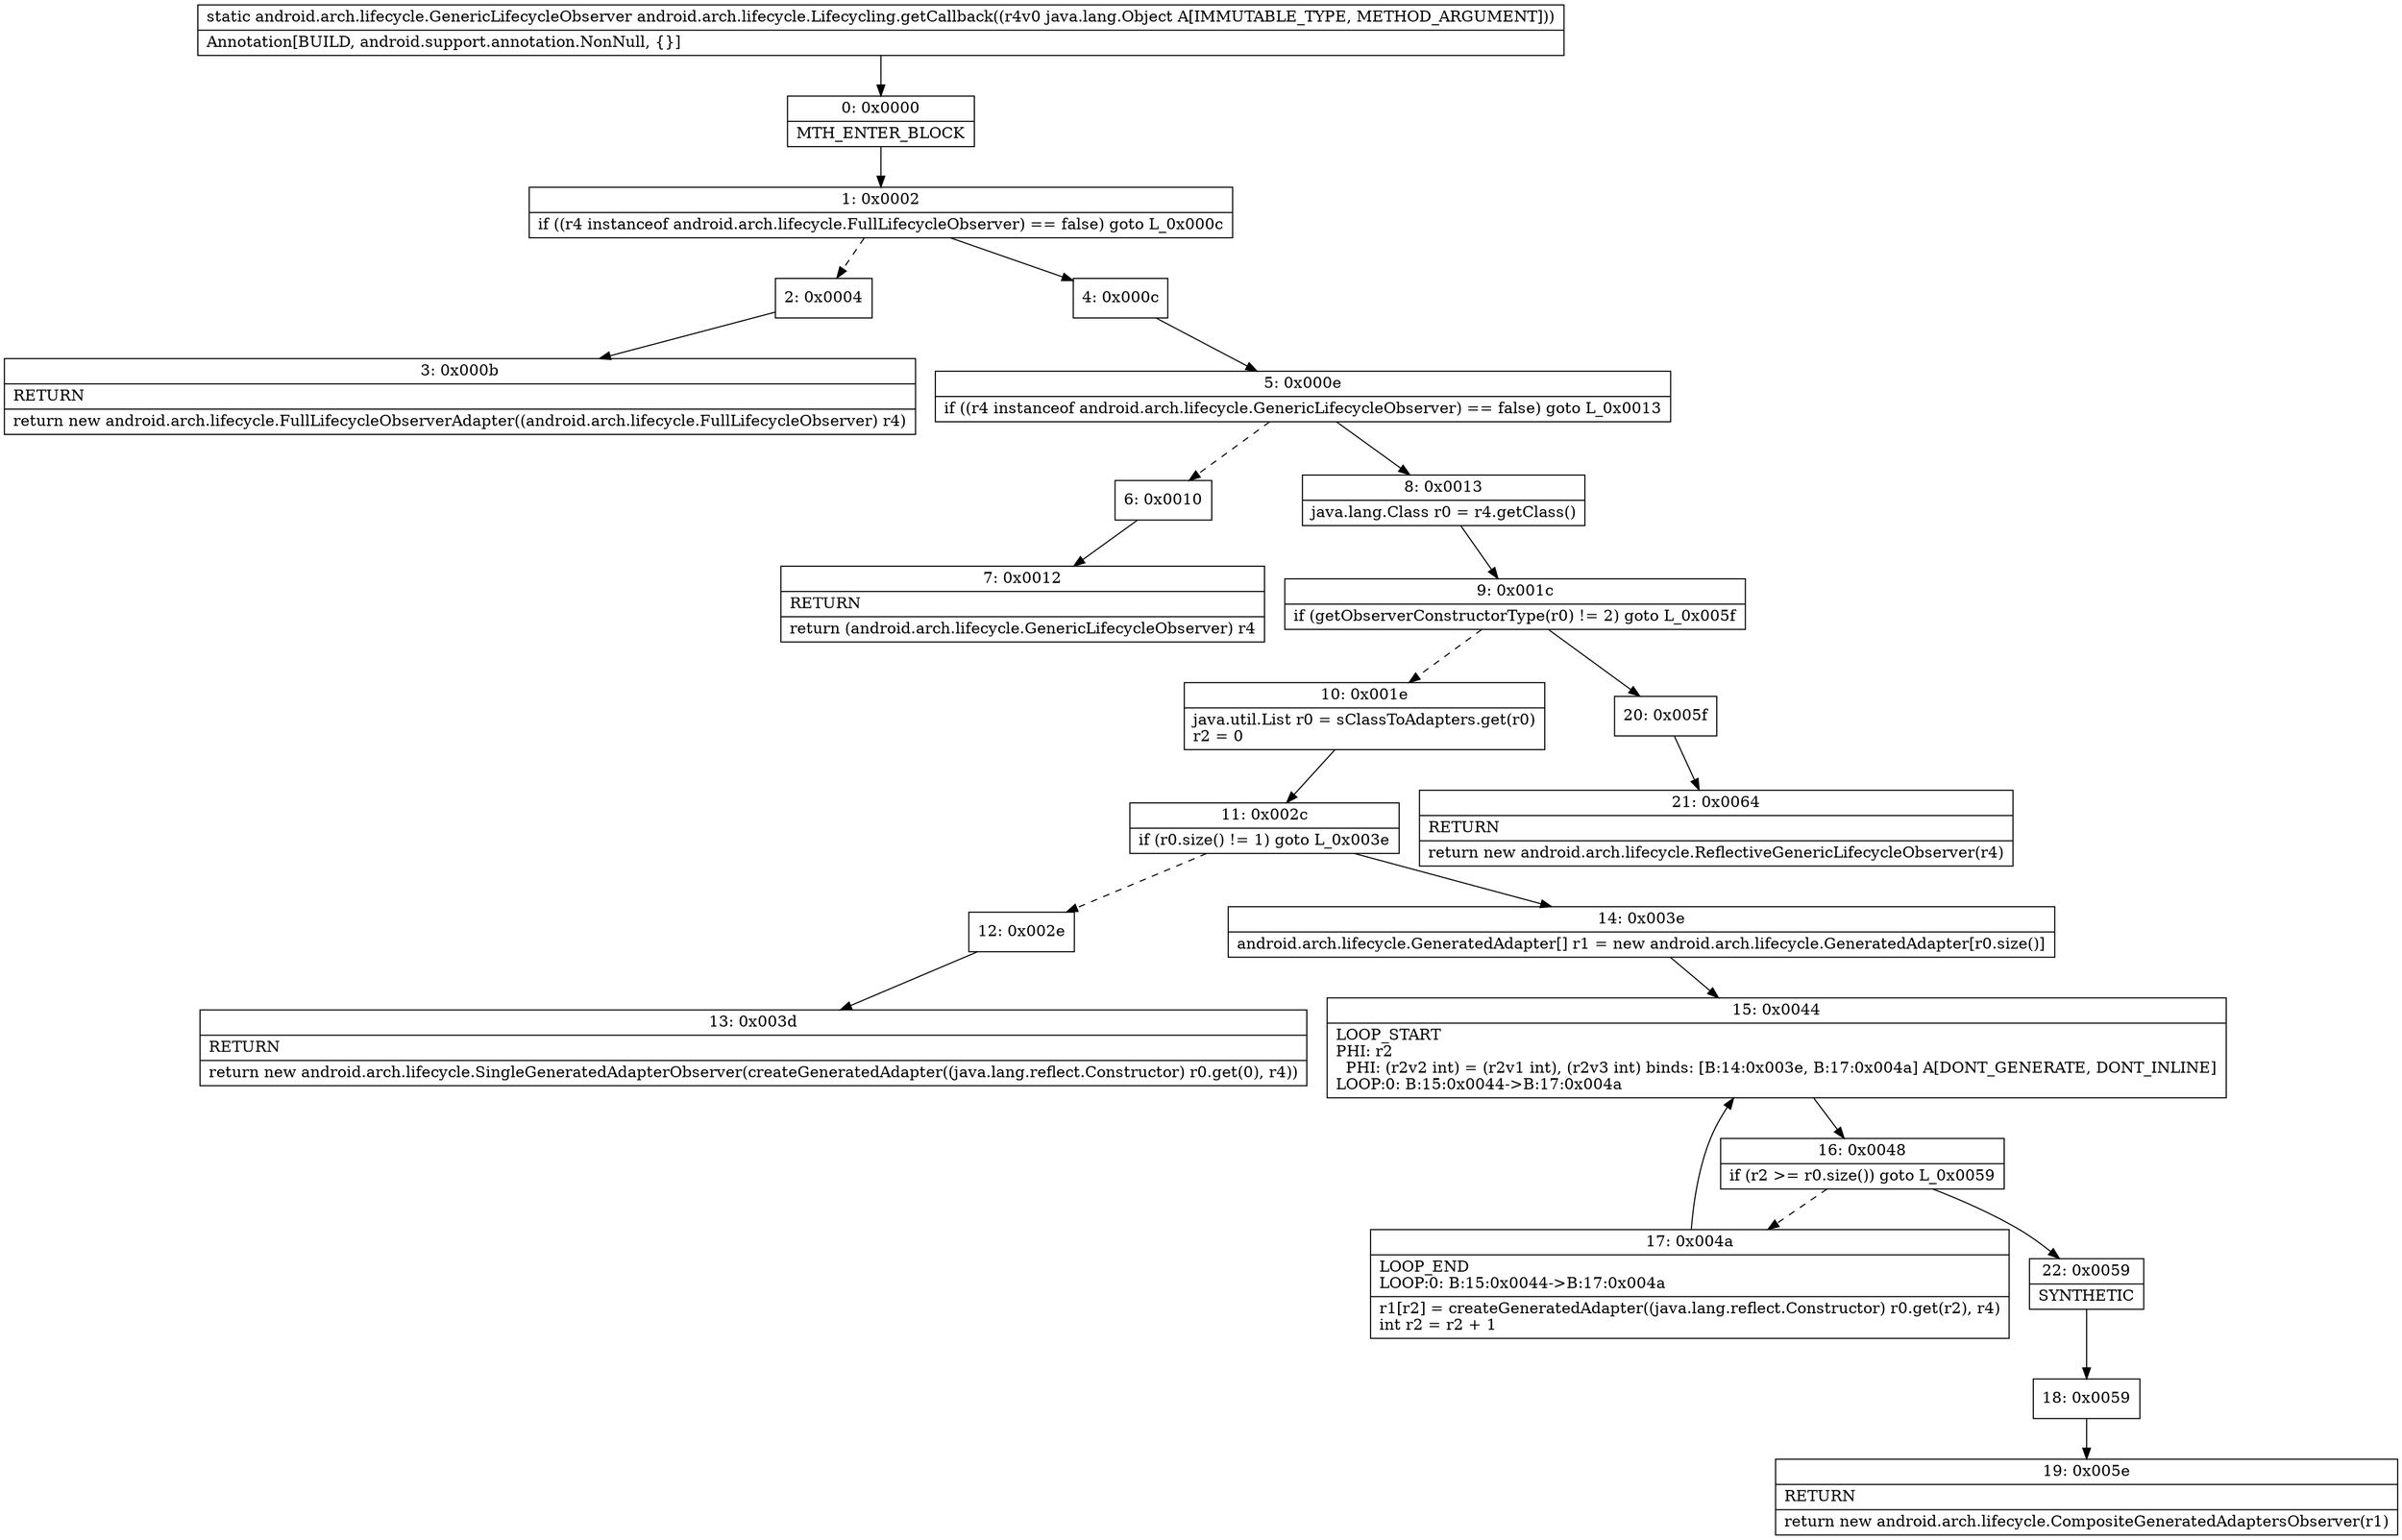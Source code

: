 digraph "CFG forandroid.arch.lifecycle.Lifecycling.getCallback(Ljava\/lang\/Object;)Landroid\/arch\/lifecycle\/GenericLifecycleObserver;" {
Node_0 [shape=record,label="{0\:\ 0x0000|MTH_ENTER_BLOCK\l}"];
Node_1 [shape=record,label="{1\:\ 0x0002|if ((r4 instanceof android.arch.lifecycle.FullLifecycleObserver) == false) goto L_0x000c\l}"];
Node_2 [shape=record,label="{2\:\ 0x0004}"];
Node_3 [shape=record,label="{3\:\ 0x000b|RETURN\l|return new android.arch.lifecycle.FullLifecycleObserverAdapter((android.arch.lifecycle.FullLifecycleObserver) r4)\l}"];
Node_4 [shape=record,label="{4\:\ 0x000c}"];
Node_5 [shape=record,label="{5\:\ 0x000e|if ((r4 instanceof android.arch.lifecycle.GenericLifecycleObserver) == false) goto L_0x0013\l}"];
Node_6 [shape=record,label="{6\:\ 0x0010}"];
Node_7 [shape=record,label="{7\:\ 0x0012|RETURN\l|return (android.arch.lifecycle.GenericLifecycleObserver) r4\l}"];
Node_8 [shape=record,label="{8\:\ 0x0013|java.lang.Class r0 = r4.getClass()\l}"];
Node_9 [shape=record,label="{9\:\ 0x001c|if (getObserverConstructorType(r0) != 2) goto L_0x005f\l}"];
Node_10 [shape=record,label="{10\:\ 0x001e|java.util.List r0 = sClassToAdapters.get(r0)\lr2 = 0\l}"];
Node_11 [shape=record,label="{11\:\ 0x002c|if (r0.size() != 1) goto L_0x003e\l}"];
Node_12 [shape=record,label="{12\:\ 0x002e}"];
Node_13 [shape=record,label="{13\:\ 0x003d|RETURN\l|return new android.arch.lifecycle.SingleGeneratedAdapterObserver(createGeneratedAdapter((java.lang.reflect.Constructor) r0.get(0), r4))\l}"];
Node_14 [shape=record,label="{14\:\ 0x003e|android.arch.lifecycle.GeneratedAdapter[] r1 = new android.arch.lifecycle.GeneratedAdapter[r0.size()]\l}"];
Node_15 [shape=record,label="{15\:\ 0x0044|LOOP_START\lPHI: r2 \l  PHI: (r2v2 int) = (r2v1 int), (r2v3 int) binds: [B:14:0x003e, B:17:0x004a] A[DONT_GENERATE, DONT_INLINE]\lLOOP:0: B:15:0x0044\-\>B:17:0x004a\l}"];
Node_16 [shape=record,label="{16\:\ 0x0048|if (r2 \>= r0.size()) goto L_0x0059\l}"];
Node_17 [shape=record,label="{17\:\ 0x004a|LOOP_END\lLOOP:0: B:15:0x0044\-\>B:17:0x004a\l|r1[r2] = createGeneratedAdapter((java.lang.reflect.Constructor) r0.get(r2), r4)\lint r2 = r2 + 1\l}"];
Node_18 [shape=record,label="{18\:\ 0x0059}"];
Node_19 [shape=record,label="{19\:\ 0x005e|RETURN\l|return new android.arch.lifecycle.CompositeGeneratedAdaptersObserver(r1)\l}"];
Node_20 [shape=record,label="{20\:\ 0x005f}"];
Node_21 [shape=record,label="{21\:\ 0x0064|RETURN\l|return new android.arch.lifecycle.ReflectiveGenericLifecycleObserver(r4)\l}"];
Node_22 [shape=record,label="{22\:\ 0x0059|SYNTHETIC\l}"];
MethodNode[shape=record,label="{static android.arch.lifecycle.GenericLifecycleObserver android.arch.lifecycle.Lifecycling.getCallback((r4v0 java.lang.Object A[IMMUTABLE_TYPE, METHOD_ARGUMENT]))  | Annotation[BUILD, android.support.annotation.NonNull, \{\}]\l}"];
MethodNode -> Node_0;
Node_0 -> Node_1;
Node_1 -> Node_2[style=dashed];
Node_1 -> Node_4;
Node_2 -> Node_3;
Node_4 -> Node_5;
Node_5 -> Node_6[style=dashed];
Node_5 -> Node_8;
Node_6 -> Node_7;
Node_8 -> Node_9;
Node_9 -> Node_10[style=dashed];
Node_9 -> Node_20;
Node_10 -> Node_11;
Node_11 -> Node_12[style=dashed];
Node_11 -> Node_14;
Node_12 -> Node_13;
Node_14 -> Node_15;
Node_15 -> Node_16;
Node_16 -> Node_17[style=dashed];
Node_16 -> Node_22;
Node_17 -> Node_15;
Node_18 -> Node_19;
Node_20 -> Node_21;
Node_22 -> Node_18;
}

